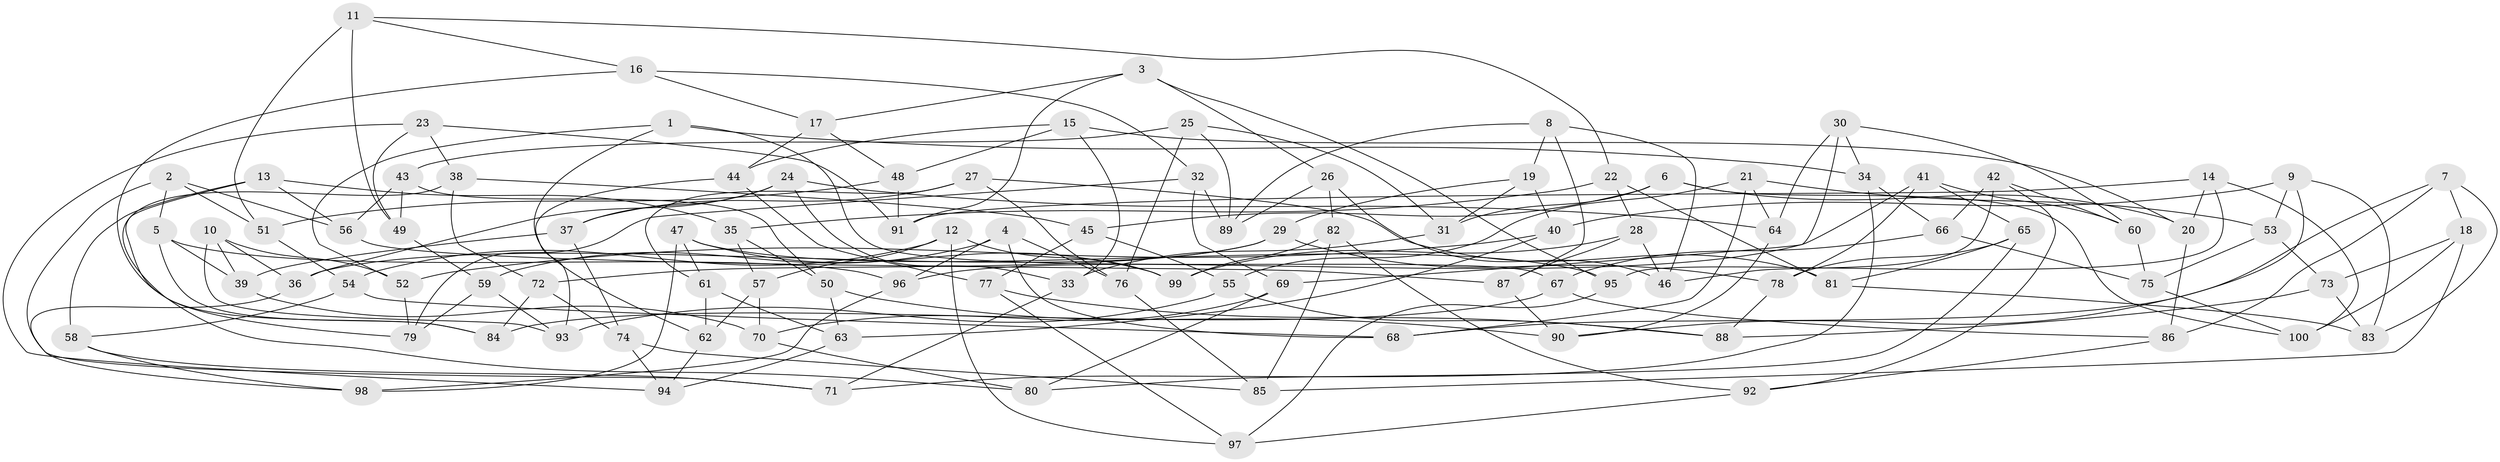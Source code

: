 // Generated by graph-tools (version 1.1) at 2025/39/02/21/25 10:39:01]
// undirected, 100 vertices, 200 edges
graph export_dot {
graph [start="1"]
  node [color=gray90,style=filled];
  1;
  2;
  3;
  4;
  5;
  6;
  7;
  8;
  9;
  10;
  11;
  12;
  13;
  14;
  15;
  16;
  17;
  18;
  19;
  20;
  21;
  22;
  23;
  24;
  25;
  26;
  27;
  28;
  29;
  30;
  31;
  32;
  33;
  34;
  35;
  36;
  37;
  38;
  39;
  40;
  41;
  42;
  43;
  44;
  45;
  46;
  47;
  48;
  49;
  50;
  51;
  52;
  53;
  54;
  55;
  56;
  57;
  58;
  59;
  60;
  61;
  62;
  63;
  64;
  65;
  66;
  67;
  68;
  69;
  70;
  71;
  72;
  73;
  74;
  75;
  76;
  77;
  78;
  79;
  80;
  81;
  82;
  83;
  84;
  85;
  86;
  87;
  88;
  89;
  90;
  91;
  92;
  93;
  94;
  95;
  96;
  97;
  98;
  99;
  100;
  1 -- 34;
  1 -- 62;
  1 -- 52;
  1 -- 67;
  2 -- 71;
  2 -- 5;
  2 -- 56;
  2 -- 51;
  3 -- 91;
  3 -- 95;
  3 -- 17;
  3 -- 26;
  4 -- 68;
  4 -- 96;
  4 -- 76;
  4 -- 59;
  5 -- 96;
  5 -- 84;
  5 -- 39;
  6 -- 100;
  6 -- 31;
  6 -- 20;
  6 -- 45;
  7 -- 83;
  7 -- 86;
  7 -- 68;
  7 -- 18;
  8 -- 89;
  8 -- 19;
  8 -- 46;
  8 -- 87;
  9 -- 53;
  9 -- 40;
  9 -- 90;
  9 -- 83;
  10 -- 36;
  10 -- 39;
  10 -- 93;
  10 -- 52;
  11 -- 49;
  11 -- 22;
  11 -- 51;
  11 -- 16;
  12 -- 97;
  12 -- 57;
  12 -- 54;
  12 -- 99;
  13 -- 35;
  13 -- 79;
  13 -- 58;
  13 -- 56;
  14 -- 100;
  14 -- 20;
  14 -- 91;
  14 -- 95;
  15 -- 48;
  15 -- 44;
  15 -- 20;
  15 -- 33;
  16 -- 17;
  16 -- 84;
  16 -- 32;
  17 -- 48;
  17 -- 44;
  18 -- 73;
  18 -- 100;
  18 -- 85;
  19 -- 29;
  19 -- 31;
  19 -- 40;
  20 -- 86;
  21 -- 53;
  21 -- 68;
  21 -- 64;
  21 -- 55;
  22 -- 35;
  22 -- 81;
  22 -- 28;
  23 -- 91;
  23 -- 38;
  23 -- 94;
  23 -- 49;
  24 -- 37;
  24 -- 64;
  24 -- 33;
  24 -- 36;
  25 -- 31;
  25 -- 43;
  25 -- 89;
  25 -- 76;
  26 -- 89;
  26 -- 82;
  26 -- 46;
  27 -- 81;
  27 -- 37;
  27 -- 76;
  27 -- 61;
  28 -- 87;
  28 -- 99;
  28 -- 46;
  29 -- 36;
  29 -- 78;
  29 -- 72;
  30 -- 64;
  30 -- 60;
  30 -- 69;
  30 -- 34;
  31 -- 33;
  32 -- 89;
  32 -- 79;
  32 -- 69;
  33 -- 71;
  34 -- 66;
  34 -- 71;
  35 -- 50;
  35 -- 57;
  36 -- 98;
  37 -- 39;
  37 -- 74;
  38 -- 45;
  38 -- 72;
  38 -- 80;
  39 -- 70;
  40 -- 52;
  40 -- 63;
  41 -- 65;
  41 -- 60;
  41 -- 78;
  41 -- 96;
  42 -- 92;
  42 -- 66;
  42 -- 60;
  42 -- 46;
  43 -- 56;
  43 -- 50;
  43 -- 49;
  44 -- 93;
  44 -- 77;
  45 -- 55;
  45 -- 77;
  47 -- 61;
  47 -- 99;
  47 -- 95;
  47 -- 98;
  48 -- 91;
  48 -- 51;
  49 -- 59;
  50 -- 63;
  50 -- 90;
  51 -- 54;
  52 -- 79;
  53 -- 73;
  53 -- 75;
  54 -- 58;
  54 -- 68;
  55 -- 88;
  55 -- 93;
  56 -- 87;
  57 -- 70;
  57 -- 62;
  58 -- 98;
  58 -- 71;
  59 -- 79;
  59 -- 93;
  60 -- 75;
  61 -- 62;
  61 -- 63;
  62 -- 94;
  63 -- 94;
  64 -- 90;
  65 -- 80;
  65 -- 78;
  65 -- 81;
  66 -- 67;
  66 -- 75;
  67 -- 86;
  67 -- 84;
  69 -- 70;
  69 -- 80;
  70 -- 80;
  72 -- 84;
  72 -- 74;
  73 -- 83;
  73 -- 88;
  74 -- 94;
  74 -- 85;
  75 -- 100;
  76 -- 85;
  77 -- 88;
  77 -- 97;
  78 -- 88;
  81 -- 83;
  82 -- 99;
  82 -- 92;
  82 -- 85;
  86 -- 92;
  87 -- 90;
  92 -- 97;
  95 -- 97;
  96 -- 98;
}
